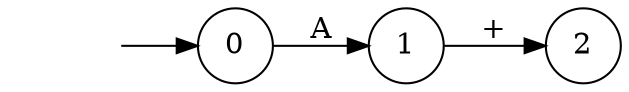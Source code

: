 digraph AFD {
    rankdir=LR;
    node [shape = circle];
    start [shape=plaintext,label=""];
    start -> 0;
    0 -> 1 [label="A"];
    1 -> 2 [label="+"];
}